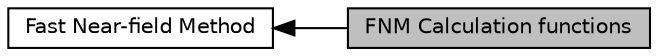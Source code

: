 digraph "FNM Calculation functions"
{
  edge [fontname="Helvetica",fontsize="10",labelfontname="Helvetica",labelfontsize="10"];
  node [fontname="Helvetica",fontsize="10",shape=box];
  rankdir=LR;
  Node2 [label="Fast Near-field Method",height=0.2,width=0.4,color="black", fillcolor="white", style="filled",URL="$d7/dc9/group__fnm.html",tooltip="This module is used for computing pressures and transients using the Fast Nearfield Method (FNM)"];
  Node1 [label="FNM Calculation functions",height=0.2,width=0.4,color="black", fillcolor="grey75", style="filled", fontcolor="black",tooltip=" "];
  Node2->Node1 [shape=plaintext, dir="back", style="solid"];
}
